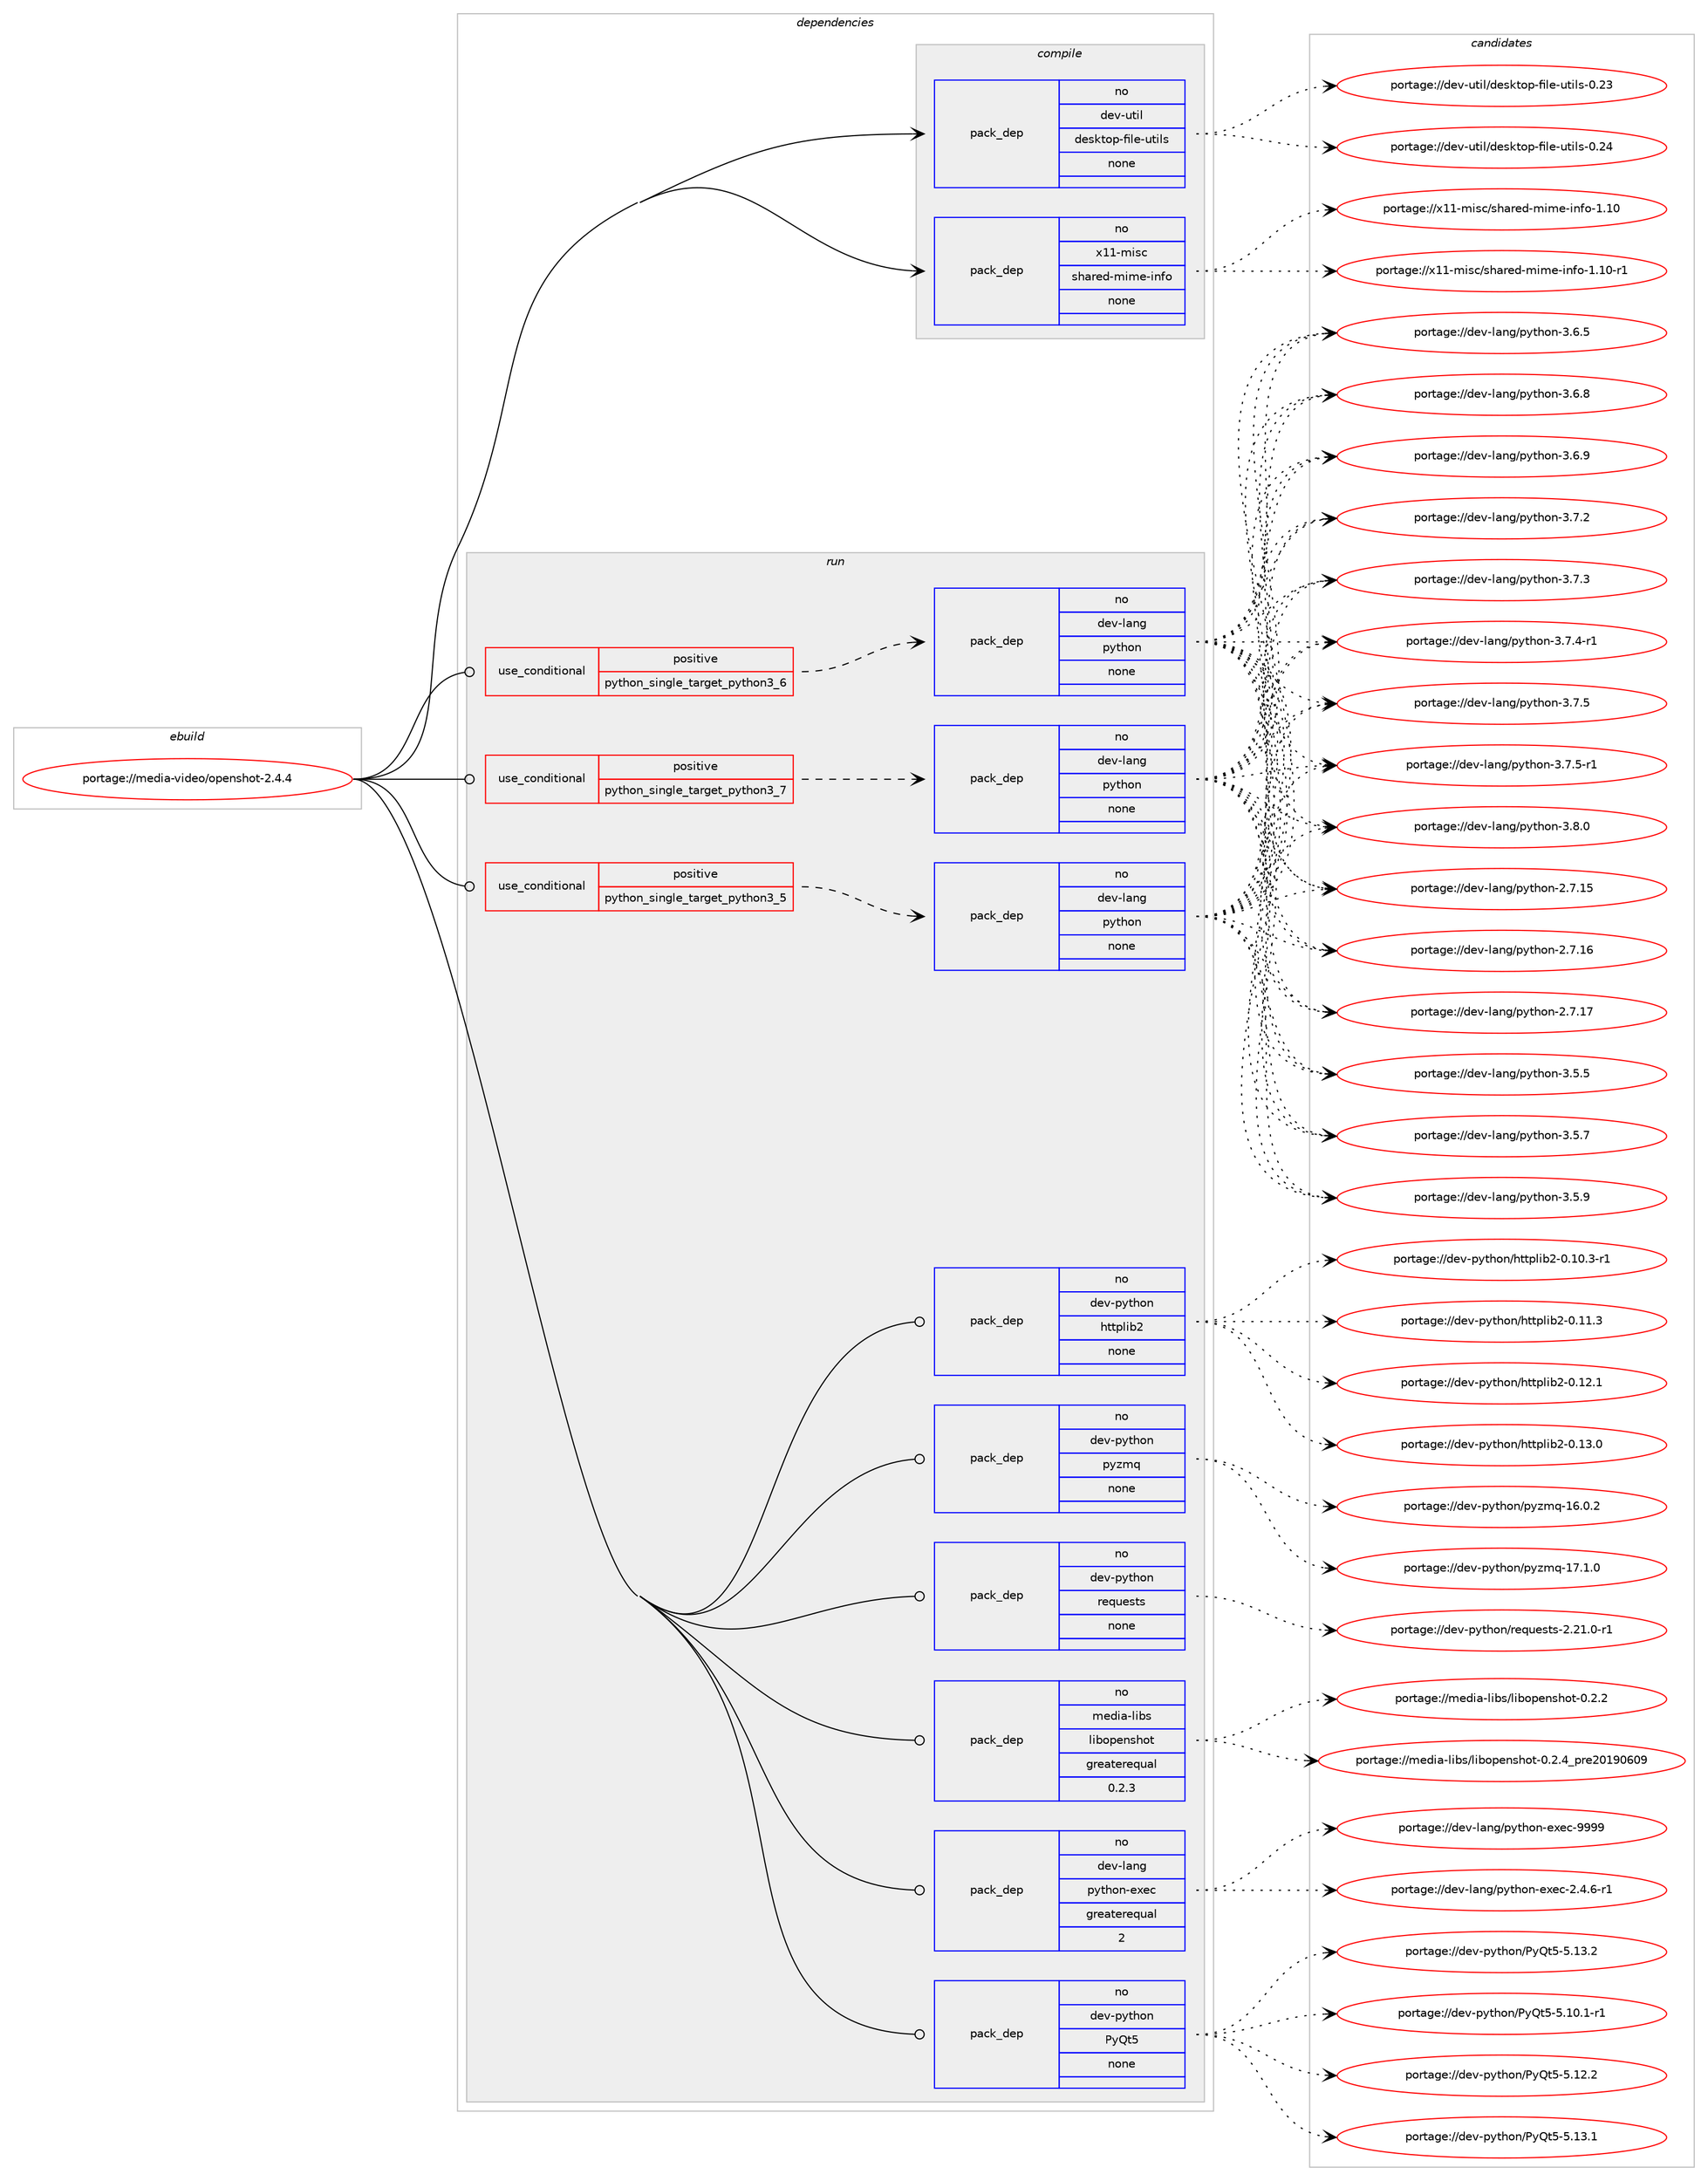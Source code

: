 digraph prolog {

# *************
# Graph options
# *************

newrank=true;
concentrate=true;
compound=true;
graph [rankdir=LR,fontname=Helvetica,fontsize=10,ranksep=1.5];#, ranksep=2.5, nodesep=0.2];
edge  [arrowhead=vee];
node  [fontname=Helvetica,fontsize=10];

# **********
# The ebuild
# **********

subgraph cluster_leftcol {
color=gray;
rank=same;
label=<<i>ebuild</i>>;
id [label="portage://media-video/openshot-2.4.4", color=red, width=4, href="../media-video/openshot-2.4.4.svg"];
}

# ****************
# The dependencies
# ****************

subgraph cluster_midcol {
color=gray;
label=<<i>dependencies</i>>;
subgraph cluster_compile {
fillcolor="#eeeeee";
style=filled;
label=<<i>compile</i>>;
subgraph pack251354 {
dependency342355 [label=<<TABLE BORDER="0" CELLBORDER="1" CELLSPACING="0" CELLPADDING="4" WIDTH="220"><TR><TD ROWSPAN="6" CELLPADDING="30">pack_dep</TD></TR><TR><TD WIDTH="110">no</TD></TR><TR><TD>dev-util</TD></TR><TR><TD>desktop-file-utils</TD></TR><TR><TD>none</TD></TR><TR><TD></TD></TR></TABLE>>, shape=none, color=blue];
}
id:e -> dependency342355:w [weight=20,style="solid",arrowhead="vee"];
subgraph pack251355 {
dependency342356 [label=<<TABLE BORDER="0" CELLBORDER="1" CELLSPACING="0" CELLPADDING="4" WIDTH="220"><TR><TD ROWSPAN="6" CELLPADDING="30">pack_dep</TD></TR><TR><TD WIDTH="110">no</TD></TR><TR><TD>x11-misc</TD></TR><TR><TD>shared-mime-info</TD></TR><TR><TD>none</TD></TR><TR><TD></TD></TR></TABLE>>, shape=none, color=blue];
}
id:e -> dependency342356:w [weight=20,style="solid",arrowhead="vee"];
}
subgraph cluster_compileandrun {
fillcolor="#eeeeee";
style=filled;
label=<<i>compile and run</i>>;
}
subgraph cluster_run {
fillcolor="#eeeeee";
style=filled;
label=<<i>run</i>>;
subgraph cond85401 {
dependency342357 [label=<<TABLE BORDER="0" CELLBORDER="1" CELLSPACING="0" CELLPADDING="4"><TR><TD ROWSPAN="3" CELLPADDING="10">use_conditional</TD></TR><TR><TD>positive</TD></TR><TR><TD>python_single_target_python3_5</TD></TR></TABLE>>, shape=none, color=red];
subgraph pack251356 {
dependency342358 [label=<<TABLE BORDER="0" CELLBORDER="1" CELLSPACING="0" CELLPADDING="4" WIDTH="220"><TR><TD ROWSPAN="6" CELLPADDING="30">pack_dep</TD></TR><TR><TD WIDTH="110">no</TD></TR><TR><TD>dev-lang</TD></TR><TR><TD>python</TD></TR><TR><TD>none</TD></TR><TR><TD></TD></TR></TABLE>>, shape=none, color=blue];
}
dependency342357:e -> dependency342358:w [weight=20,style="dashed",arrowhead="vee"];
}
id:e -> dependency342357:w [weight=20,style="solid",arrowhead="odot"];
subgraph cond85402 {
dependency342359 [label=<<TABLE BORDER="0" CELLBORDER="1" CELLSPACING="0" CELLPADDING="4"><TR><TD ROWSPAN="3" CELLPADDING="10">use_conditional</TD></TR><TR><TD>positive</TD></TR><TR><TD>python_single_target_python3_6</TD></TR></TABLE>>, shape=none, color=red];
subgraph pack251357 {
dependency342360 [label=<<TABLE BORDER="0" CELLBORDER="1" CELLSPACING="0" CELLPADDING="4" WIDTH="220"><TR><TD ROWSPAN="6" CELLPADDING="30">pack_dep</TD></TR><TR><TD WIDTH="110">no</TD></TR><TR><TD>dev-lang</TD></TR><TR><TD>python</TD></TR><TR><TD>none</TD></TR><TR><TD></TD></TR></TABLE>>, shape=none, color=blue];
}
dependency342359:e -> dependency342360:w [weight=20,style="dashed",arrowhead="vee"];
}
id:e -> dependency342359:w [weight=20,style="solid",arrowhead="odot"];
subgraph cond85403 {
dependency342361 [label=<<TABLE BORDER="0" CELLBORDER="1" CELLSPACING="0" CELLPADDING="4"><TR><TD ROWSPAN="3" CELLPADDING="10">use_conditional</TD></TR><TR><TD>positive</TD></TR><TR><TD>python_single_target_python3_7</TD></TR></TABLE>>, shape=none, color=red];
subgraph pack251358 {
dependency342362 [label=<<TABLE BORDER="0" CELLBORDER="1" CELLSPACING="0" CELLPADDING="4" WIDTH="220"><TR><TD ROWSPAN="6" CELLPADDING="30">pack_dep</TD></TR><TR><TD WIDTH="110">no</TD></TR><TR><TD>dev-lang</TD></TR><TR><TD>python</TD></TR><TR><TD>none</TD></TR><TR><TD></TD></TR></TABLE>>, shape=none, color=blue];
}
dependency342361:e -> dependency342362:w [weight=20,style="dashed",arrowhead="vee"];
}
id:e -> dependency342361:w [weight=20,style="solid",arrowhead="odot"];
subgraph pack251359 {
dependency342363 [label=<<TABLE BORDER="0" CELLBORDER="1" CELLSPACING="0" CELLPADDING="4" WIDTH="220"><TR><TD ROWSPAN="6" CELLPADDING="30">pack_dep</TD></TR><TR><TD WIDTH="110">no</TD></TR><TR><TD>dev-lang</TD></TR><TR><TD>python-exec</TD></TR><TR><TD>greaterequal</TD></TR><TR><TD>2</TD></TR></TABLE>>, shape=none, color=blue];
}
id:e -> dependency342363:w [weight=20,style="solid",arrowhead="odot"];
subgraph pack251360 {
dependency342364 [label=<<TABLE BORDER="0" CELLBORDER="1" CELLSPACING="0" CELLPADDING="4" WIDTH="220"><TR><TD ROWSPAN="6" CELLPADDING="30">pack_dep</TD></TR><TR><TD WIDTH="110">no</TD></TR><TR><TD>dev-python</TD></TR><TR><TD>PyQt5</TD></TR><TR><TD>none</TD></TR><TR><TD></TD></TR></TABLE>>, shape=none, color=blue];
}
id:e -> dependency342364:w [weight=20,style="solid",arrowhead="odot"];
subgraph pack251361 {
dependency342365 [label=<<TABLE BORDER="0" CELLBORDER="1" CELLSPACING="0" CELLPADDING="4" WIDTH="220"><TR><TD ROWSPAN="6" CELLPADDING="30">pack_dep</TD></TR><TR><TD WIDTH="110">no</TD></TR><TR><TD>dev-python</TD></TR><TR><TD>httplib2</TD></TR><TR><TD>none</TD></TR><TR><TD></TD></TR></TABLE>>, shape=none, color=blue];
}
id:e -> dependency342365:w [weight=20,style="solid",arrowhead="odot"];
subgraph pack251362 {
dependency342366 [label=<<TABLE BORDER="0" CELLBORDER="1" CELLSPACING="0" CELLPADDING="4" WIDTH="220"><TR><TD ROWSPAN="6" CELLPADDING="30">pack_dep</TD></TR><TR><TD WIDTH="110">no</TD></TR><TR><TD>dev-python</TD></TR><TR><TD>pyzmq</TD></TR><TR><TD>none</TD></TR><TR><TD></TD></TR></TABLE>>, shape=none, color=blue];
}
id:e -> dependency342366:w [weight=20,style="solid",arrowhead="odot"];
subgraph pack251363 {
dependency342367 [label=<<TABLE BORDER="0" CELLBORDER="1" CELLSPACING="0" CELLPADDING="4" WIDTH="220"><TR><TD ROWSPAN="6" CELLPADDING="30">pack_dep</TD></TR><TR><TD WIDTH="110">no</TD></TR><TR><TD>dev-python</TD></TR><TR><TD>requests</TD></TR><TR><TD>none</TD></TR><TR><TD></TD></TR></TABLE>>, shape=none, color=blue];
}
id:e -> dependency342367:w [weight=20,style="solid",arrowhead="odot"];
subgraph pack251364 {
dependency342368 [label=<<TABLE BORDER="0" CELLBORDER="1" CELLSPACING="0" CELLPADDING="4" WIDTH="220"><TR><TD ROWSPAN="6" CELLPADDING="30">pack_dep</TD></TR><TR><TD WIDTH="110">no</TD></TR><TR><TD>media-libs</TD></TR><TR><TD>libopenshot</TD></TR><TR><TD>greaterequal</TD></TR><TR><TD>0.2.3</TD></TR></TABLE>>, shape=none, color=blue];
}
id:e -> dependency342368:w [weight=20,style="solid",arrowhead="odot"];
}
}

# **************
# The candidates
# **************

subgraph cluster_choices {
rank=same;
color=gray;
label=<<i>candidates</i>>;

subgraph choice251354 {
color=black;
nodesep=1;
choiceportage100101118451171161051084710010111510711611111245102105108101451171161051081154548465051 [label="portage://dev-util/desktop-file-utils-0.23", color=red, width=4,href="../dev-util/desktop-file-utils-0.23.svg"];
choiceportage100101118451171161051084710010111510711611111245102105108101451171161051081154548465052 [label="portage://dev-util/desktop-file-utils-0.24", color=red, width=4,href="../dev-util/desktop-file-utils-0.24.svg"];
dependency342355:e -> choiceportage100101118451171161051084710010111510711611111245102105108101451171161051081154548465051:w [style=dotted,weight="100"];
dependency342355:e -> choiceportage100101118451171161051084710010111510711611111245102105108101451171161051081154548465052:w [style=dotted,weight="100"];
}
subgraph choice251355 {
color=black;
nodesep=1;
choiceportage12049494510910511599471151049711410110045109105109101451051101021114549464948 [label="portage://x11-misc/shared-mime-info-1.10", color=red, width=4,href="../x11-misc/shared-mime-info-1.10.svg"];
choiceportage120494945109105115994711510497114101100451091051091014510511010211145494649484511449 [label="portage://x11-misc/shared-mime-info-1.10-r1", color=red, width=4,href="../x11-misc/shared-mime-info-1.10-r1.svg"];
dependency342356:e -> choiceportage12049494510910511599471151049711410110045109105109101451051101021114549464948:w [style=dotted,weight="100"];
dependency342356:e -> choiceportage120494945109105115994711510497114101100451091051091014510511010211145494649484511449:w [style=dotted,weight="100"];
}
subgraph choice251356 {
color=black;
nodesep=1;
choiceportage10010111845108971101034711212111610411111045504655464953 [label="portage://dev-lang/python-2.7.15", color=red, width=4,href="../dev-lang/python-2.7.15.svg"];
choiceportage10010111845108971101034711212111610411111045504655464954 [label="portage://dev-lang/python-2.7.16", color=red, width=4,href="../dev-lang/python-2.7.16.svg"];
choiceportage10010111845108971101034711212111610411111045504655464955 [label="portage://dev-lang/python-2.7.17", color=red, width=4,href="../dev-lang/python-2.7.17.svg"];
choiceportage100101118451089711010347112121116104111110455146534653 [label="portage://dev-lang/python-3.5.5", color=red, width=4,href="../dev-lang/python-3.5.5.svg"];
choiceportage100101118451089711010347112121116104111110455146534655 [label="portage://dev-lang/python-3.5.7", color=red, width=4,href="../dev-lang/python-3.5.7.svg"];
choiceportage100101118451089711010347112121116104111110455146534657 [label="portage://dev-lang/python-3.5.9", color=red, width=4,href="../dev-lang/python-3.5.9.svg"];
choiceportage100101118451089711010347112121116104111110455146544653 [label="portage://dev-lang/python-3.6.5", color=red, width=4,href="../dev-lang/python-3.6.5.svg"];
choiceportage100101118451089711010347112121116104111110455146544656 [label="portage://dev-lang/python-3.6.8", color=red, width=4,href="../dev-lang/python-3.6.8.svg"];
choiceportage100101118451089711010347112121116104111110455146544657 [label="portage://dev-lang/python-3.6.9", color=red, width=4,href="../dev-lang/python-3.6.9.svg"];
choiceportage100101118451089711010347112121116104111110455146554650 [label="portage://dev-lang/python-3.7.2", color=red, width=4,href="../dev-lang/python-3.7.2.svg"];
choiceportage100101118451089711010347112121116104111110455146554651 [label="portage://dev-lang/python-3.7.3", color=red, width=4,href="../dev-lang/python-3.7.3.svg"];
choiceportage1001011184510897110103471121211161041111104551465546524511449 [label="portage://dev-lang/python-3.7.4-r1", color=red, width=4,href="../dev-lang/python-3.7.4-r1.svg"];
choiceportage100101118451089711010347112121116104111110455146554653 [label="portage://dev-lang/python-3.7.5", color=red, width=4,href="../dev-lang/python-3.7.5.svg"];
choiceportage1001011184510897110103471121211161041111104551465546534511449 [label="portage://dev-lang/python-3.7.5-r1", color=red, width=4,href="../dev-lang/python-3.7.5-r1.svg"];
choiceportage100101118451089711010347112121116104111110455146564648 [label="portage://dev-lang/python-3.8.0", color=red, width=4,href="../dev-lang/python-3.8.0.svg"];
dependency342358:e -> choiceportage10010111845108971101034711212111610411111045504655464953:w [style=dotted,weight="100"];
dependency342358:e -> choiceportage10010111845108971101034711212111610411111045504655464954:w [style=dotted,weight="100"];
dependency342358:e -> choiceportage10010111845108971101034711212111610411111045504655464955:w [style=dotted,weight="100"];
dependency342358:e -> choiceportage100101118451089711010347112121116104111110455146534653:w [style=dotted,weight="100"];
dependency342358:e -> choiceportage100101118451089711010347112121116104111110455146534655:w [style=dotted,weight="100"];
dependency342358:e -> choiceportage100101118451089711010347112121116104111110455146534657:w [style=dotted,weight="100"];
dependency342358:e -> choiceportage100101118451089711010347112121116104111110455146544653:w [style=dotted,weight="100"];
dependency342358:e -> choiceportage100101118451089711010347112121116104111110455146544656:w [style=dotted,weight="100"];
dependency342358:e -> choiceportage100101118451089711010347112121116104111110455146544657:w [style=dotted,weight="100"];
dependency342358:e -> choiceportage100101118451089711010347112121116104111110455146554650:w [style=dotted,weight="100"];
dependency342358:e -> choiceportage100101118451089711010347112121116104111110455146554651:w [style=dotted,weight="100"];
dependency342358:e -> choiceportage1001011184510897110103471121211161041111104551465546524511449:w [style=dotted,weight="100"];
dependency342358:e -> choiceportage100101118451089711010347112121116104111110455146554653:w [style=dotted,weight="100"];
dependency342358:e -> choiceportage1001011184510897110103471121211161041111104551465546534511449:w [style=dotted,weight="100"];
dependency342358:e -> choiceportage100101118451089711010347112121116104111110455146564648:w [style=dotted,weight="100"];
}
subgraph choice251357 {
color=black;
nodesep=1;
choiceportage10010111845108971101034711212111610411111045504655464953 [label="portage://dev-lang/python-2.7.15", color=red, width=4,href="../dev-lang/python-2.7.15.svg"];
choiceportage10010111845108971101034711212111610411111045504655464954 [label="portage://dev-lang/python-2.7.16", color=red, width=4,href="../dev-lang/python-2.7.16.svg"];
choiceportage10010111845108971101034711212111610411111045504655464955 [label="portage://dev-lang/python-2.7.17", color=red, width=4,href="../dev-lang/python-2.7.17.svg"];
choiceportage100101118451089711010347112121116104111110455146534653 [label="portage://dev-lang/python-3.5.5", color=red, width=4,href="../dev-lang/python-3.5.5.svg"];
choiceportage100101118451089711010347112121116104111110455146534655 [label="portage://dev-lang/python-3.5.7", color=red, width=4,href="../dev-lang/python-3.5.7.svg"];
choiceportage100101118451089711010347112121116104111110455146534657 [label="portage://dev-lang/python-3.5.9", color=red, width=4,href="../dev-lang/python-3.5.9.svg"];
choiceportage100101118451089711010347112121116104111110455146544653 [label="portage://dev-lang/python-3.6.5", color=red, width=4,href="../dev-lang/python-3.6.5.svg"];
choiceportage100101118451089711010347112121116104111110455146544656 [label="portage://dev-lang/python-3.6.8", color=red, width=4,href="../dev-lang/python-3.6.8.svg"];
choiceportage100101118451089711010347112121116104111110455146544657 [label="portage://dev-lang/python-3.6.9", color=red, width=4,href="../dev-lang/python-3.6.9.svg"];
choiceportage100101118451089711010347112121116104111110455146554650 [label="portage://dev-lang/python-3.7.2", color=red, width=4,href="../dev-lang/python-3.7.2.svg"];
choiceportage100101118451089711010347112121116104111110455146554651 [label="portage://dev-lang/python-3.7.3", color=red, width=4,href="../dev-lang/python-3.7.3.svg"];
choiceportage1001011184510897110103471121211161041111104551465546524511449 [label="portage://dev-lang/python-3.7.4-r1", color=red, width=4,href="../dev-lang/python-3.7.4-r1.svg"];
choiceportage100101118451089711010347112121116104111110455146554653 [label="portage://dev-lang/python-3.7.5", color=red, width=4,href="../dev-lang/python-3.7.5.svg"];
choiceportage1001011184510897110103471121211161041111104551465546534511449 [label="portage://dev-lang/python-3.7.5-r1", color=red, width=4,href="../dev-lang/python-3.7.5-r1.svg"];
choiceportage100101118451089711010347112121116104111110455146564648 [label="portage://dev-lang/python-3.8.0", color=red, width=4,href="../dev-lang/python-3.8.0.svg"];
dependency342360:e -> choiceportage10010111845108971101034711212111610411111045504655464953:w [style=dotted,weight="100"];
dependency342360:e -> choiceportage10010111845108971101034711212111610411111045504655464954:w [style=dotted,weight="100"];
dependency342360:e -> choiceportage10010111845108971101034711212111610411111045504655464955:w [style=dotted,weight="100"];
dependency342360:e -> choiceportage100101118451089711010347112121116104111110455146534653:w [style=dotted,weight="100"];
dependency342360:e -> choiceportage100101118451089711010347112121116104111110455146534655:w [style=dotted,weight="100"];
dependency342360:e -> choiceportage100101118451089711010347112121116104111110455146534657:w [style=dotted,weight="100"];
dependency342360:e -> choiceportage100101118451089711010347112121116104111110455146544653:w [style=dotted,weight="100"];
dependency342360:e -> choiceportage100101118451089711010347112121116104111110455146544656:w [style=dotted,weight="100"];
dependency342360:e -> choiceportage100101118451089711010347112121116104111110455146544657:w [style=dotted,weight="100"];
dependency342360:e -> choiceportage100101118451089711010347112121116104111110455146554650:w [style=dotted,weight="100"];
dependency342360:e -> choiceportage100101118451089711010347112121116104111110455146554651:w [style=dotted,weight="100"];
dependency342360:e -> choiceportage1001011184510897110103471121211161041111104551465546524511449:w [style=dotted,weight="100"];
dependency342360:e -> choiceportage100101118451089711010347112121116104111110455146554653:w [style=dotted,weight="100"];
dependency342360:e -> choiceportage1001011184510897110103471121211161041111104551465546534511449:w [style=dotted,weight="100"];
dependency342360:e -> choiceportage100101118451089711010347112121116104111110455146564648:w [style=dotted,weight="100"];
}
subgraph choice251358 {
color=black;
nodesep=1;
choiceportage10010111845108971101034711212111610411111045504655464953 [label="portage://dev-lang/python-2.7.15", color=red, width=4,href="../dev-lang/python-2.7.15.svg"];
choiceportage10010111845108971101034711212111610411111045504655464954 [label="portage://dev-lang/python-2.7.16", color=red, width=4,href="../dev-lang/python-2.7.16.svg"];
choiceportage10010111845108971101034711212111610411111045504655464955 [label="portage://dev-lang/python-2.7.17", color=red, width=4,href="../dev-lang/python-2.7.17.svg"];
choiceportage100101118451089711010347112121116104111110455146534653 [label="portage://dev-lang/python-3.5.5", color=red, width=4,href="../dev-lang/python-3.5.5.svg"];
choiceportage100101118451089711010347112121116104111110455146534655 [label="portage://dev-lang/python-3.5.7", color=red, width=4,href="../dev-lang/python-3.5.7.svg"];
choiceportage100101118451089711010347112121116104111110455146534657 [label="portage://dev-lang/python-3.5.9", color=red, width=4,href="../dev-lang/python-3.5.9.svg"];
choiceportage100101118451089711010347112121116104111110455146544653 [label="portage://dev-lang/python-3.6.5", color=red, width=4,href="../dev-lang/python-3.6.5.svg"];
choiceportage100101118451089711010347112121116104111110455146544656 [label="portage://dev-lang/python-3.6.8", color=red, width=4,href="../dev-lang/python-3.6.8.svg"];
choiceportage100101118451089711010347112121116104111110455146544657 [label="portage://dev-lang/python-3.6.9", color=red, width=4,href="../dev-lang/python-3.6.9.svg"];
choiceportage100101118451089711010347112121116104111110455146554650 [label="portage://dev-lang/python-3.7.2", color=red, width=4,href="../dev-lang/python-3.7.2.svg"];
choiceportage100101118451089711010347112121116104111110455146554651 [label="portage://dev-lang/python-3.7.3", color=red, width=4,href="../dev-lang/python-3.7.3.svg"];
choiceportage1001011184510897110103471121211161041111104551465546524511449 [label="portage://dev-lang/python-3.7.4-r1", color=red, width=4,href="../dev-lang/python-3.7.4-r1.svg"];
choiceportage100101118451089711010347112121116104111110455146554653 [label="portage://dev-lang/python-3.7.5", color=red, width=4,href="../dev-lang/python-3.7.5.svg"];
choiceportage1001011184510897110103471121211161041111104551465546534511449 [label="portage://dev-lang/python-3.7.5-r1", color=red, width=4,href="../dev-lang/python-3.7.5-r1.svg"];
choiceportage100101118451089711010347112121116104111110455146564648 [label="portage://dev-lang/python-3.8.0", color=red, width=4,href="../dev-lang/python-3.8.0.svg"];
dependency342362:e -> choiceportage10010111845108971101034711212111610411111045504655464953:w [style=dotted,weight="100"];
dependency342362:e -> choiceportage10010111845108971101034711212111610411111045504655464954:w [style=dotted,weight="100"];
dependency342362:e -> choiceportage10010111845108971101034711212111610411111045504655464955:w [style=dotted,weight="100"];
dependency342362:e -> choiceportage100101118451089711010347112121116104111110455146534653:w [style=dotted,weight="100"];
dependency342362:e -> choiceportage100101118451089711010347112121116104111110455146534655:w [style=dotted,weight="100"];
dependency342362:e -> choiceportage100101118451089711010347112121116104111110455146534657:w [style=dotted,weight="100"];
dependency342362:e -> choiceportage100101118451089711010347112121116104111110455146544653:w [style=dotted,weight="100"];
dependency342362:e -> choiceportage100101118451089711010347112121116104111110455146544656:w [style=dotted,weight="100"];
dependency342362:e -> choiceportage100101118451089711010347112121116104111110455146544657:w [style=dotted,weight="100"];
dependency342362:e -> choiceportage100101118451089711010347112121116104111110455146554650:w [style=dotted,weight="100"];
dependency342362:e -> choiceportage100101118451089711010347112121116104111110455146554651:w [style=dotted,weight="100"];
dependency342362:e -> choiceportage1001011184510897110103471121211161041111104551465546524511449:w [style=dotted,weight="100"];
dependency342362:e -> choiceportage100101118451089711010347112121116104111110455146554653:w [style=dotted,weight="100"];
dependency342362:e -> choiceportage1001011184510897110103471121211161041111104551465546534511449:w [style=dotted,weight="100"];
dependency342362:e -> choiceportage100101118451089711010347112121116104111110455146564648:w [style=dotted,weight="100"];
}
subgraph choice251359 {
color=black;
nodesep=1;
choiceportage10010111845108971101034711212111610411111045101120101994550465246544511449 [label="portage://dev-lang/python-exec-2.4.6-r1", color=red, width=4,href="../dev-lang/python-exec-2.4.6-r1.svg"];
choiceportage10010111845108971101034711212111610411111045101120101994557575757 [label="portage://dev-lang/python-exec-9999", color=red, width=4,href="../dev-lang/python-exec-9999.svg"];
dependency342363:e -> choiceportage10010111845108971101034711212111610411111045101120101994550465246544511449:w [style=dotted,weight="100"];
dependency342363:e -> choiceportage10010111845108971101034711212111610411111045101120101994557575757:w [style=dotted,weight="100"];
}
subgraph choice251360 {
color=black;
nodesep=1;
choiceportage1001011184511212111610411111047801218111653455346494846494511449 [label="portage://dev-python/PyQt5-5.10.1-r1", color=red, width=4,href="../dev-python/PyQt5-5.10.1-r1.svg"];
choiceportage100101118451121211161041111104780121811165345534649504650 [label="portage://dev-python/PyQt5-5.12.2", color=red, width=4,href="../dev-python/PyQt5-5.12.2.svg"];
choiceportage100101118451121211161041111104780121811165345534649514649 [label="portage://dev-python/PyQt5-5.13.1", color=red, width=4,href="../dev-python/PyQt5-5.13.1.svg"];
choiceportage100101118451121211161041111104780121811165345534649514650 [label="portage://dev-python/PyQt5-5.13.2", color=red, width=4,href="../dev-python/PyQt5-5.13.2.svg"];
dependency342364:e -> choiceportage1001011184511212111610411111047801218111653455346494846494511449:w [style=dotted,weight="100"];
dependency342364:e -> choiceportage100101118451121211161041111104780121811165345534649504650:w [style=dotted,weight="100"];
dependency342364:e -> choiceportage100101118451121211161041111104780121811165345534649514649:w [style=dotted,weight="100"];
dependency342364:e -> choiceportage100101118451121211161041111104780121811165345534649514650:w [style=dotted,weight="100"];
}
subgraph choice251361 {
color=black;
nodesep=1;
choiceportage10010111845112121116104111110471041161161121081059850454846494846514511449 [label="portage://dev-python/httplib2-0.10.3-r1", color=red, width=4,href="../dev-python/httplib2-0.10.3-r1.svg"];
choiceportage1001011184511212111610411111047104116116112108105985045484649494651 [label="portage://dev-python/httplib2-0.11.3", color=red, width=4,href="../dev-python/httplib2-0.11.3.svg"];
choiceportage1001011184511212111610411111047104116116112108105985045484649504649 [label="portage://dev-python/httplib2-0.12.1", color=red, width=4,href="../dev-python/httplib2-0.12.1.svg"];
choiceportage1001011184511212111610411111047104116116112108105985045484649514648 [label="portage://dev-python/httplib2-0.13.0", color=red, width=4,href="../dev-python/httplib2-0.13.0.svg"];
dependency342365:e -> choiceportage10010111845112121116104111110471041161161121081059850454846494846514511449:w [style=dotted,weight="100"];
dependency342365:e -> choiceportage1001011184511212111610411111047104116116112108105985045484649494651:w [style=dotted,weight="100"];
dependency342365:e -> choiceportage1001011184511212111610411111047104116116112108105985045484649504649:w [style=dotted,weight="100"];
dependency342365:e -> choiceportage1001011184511212111610411111047104116116112108105985045484649514648:w [style=dotted,weight="100"];
}
subgraph choice251362 {
color=black;
nodesep=1;
choiceportage100101118451121211161041111104711212112210911345495446484650 [label="portage://dev-python/pyzmq-16.0.2", color=red, width=4,href="../dev-python/pyzmq-16.0.2.svg"];
choiceportage100101118451121211161041111104711212112210911345495546494648 [label="portage://dev-python/pyzmq-17.1.0", color=red, width=4,href="../dev-python/pyzmq-17.1.0.svg"];
dependency342366:e -> choiceportage100101118451121211161041111104711212112210911345495446484650:w [style=dotted,weight="100"];
dependency342366:e -> choiceportage100101118451121211161041111104711212112210911345495546494648:w [style=dotted,weight="100"];
}
subgraph choice251363 {
color=black;
nodesep=1;
choiceportage1001011184511212111610411111047114101113117101115116115455046504946484511449 [label="portage://dev-python/requests-2.21.0-r1", color=red, width=4,href="../dev-python/requests-2.21.0-r1.svg"];
dependency342367:e -> choiceportage1001011184511212111610411111047114101113117101115116115455046504946484511449:w [style=dotted,weight="100"];
}
subgraph choice251364 {
color=black;
nodesep=1;
choiceportage1091011001059745108105981154710810598111112101110115104111116454846504650 [label="portage://media-libs/libopenshot-0.2.2", color=red, width=4,href="../media-libs/libopenshot-0.2.2.svg"];
choiceportage1091011001059745108105981154710810598111112101110115104111116454846504652951121141015048495748544857 [label="portage://media-libs/libopenshot-0.2.4_pre20190609", color=red, width=4,href="../media-libs/libopenshot-0.2.4_pre20190609.svg"];
dependency342368:e -> choiceportage1091011001059745108105981154710810598111112101110115104111116454846504650:w [style=dotted,weight="100"];
dependency342368:e -> choiceportage1091011001059745108105981154710810598111112101110115104111116454846504652951121141015048495748544857:w [style=dotted,weight="100"];
}
}

}
